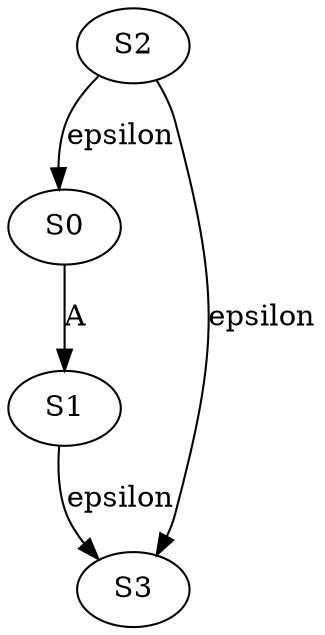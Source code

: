 digraph Thompson{
S0[label="S0"];
S1[label="S1"];
S0 -> S1 [label="A"];
S2[label="S2"];
S3[label="S3"];
S2 -> S0 [label="epsilon"];
S2 -> S3 [label="epsilon"];
S1 -> S3 [label="epsilon"];

}

